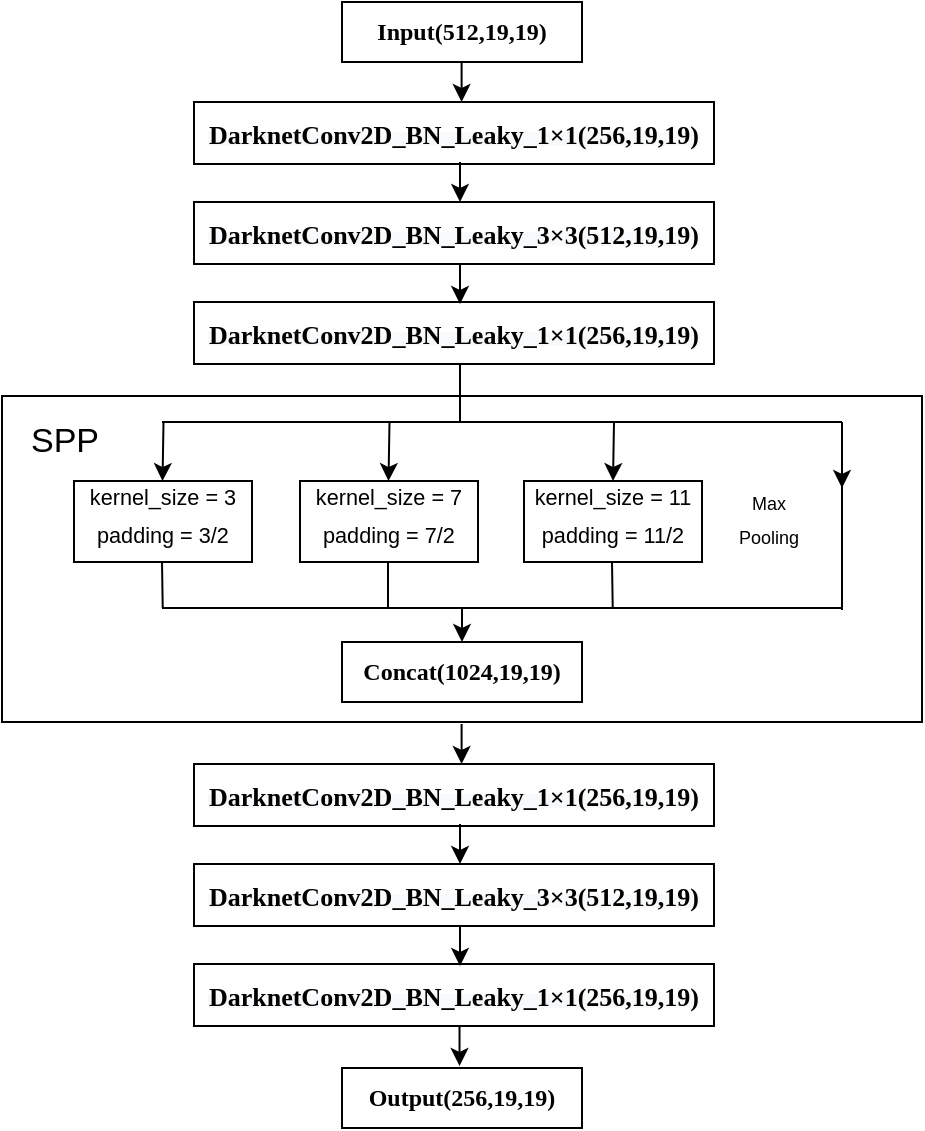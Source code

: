<mxfile version="14.4.8" type="github">
  <diagram id="TGfE5Hp9VfeUdzbMZiZB" name="第 1 页">
    <mxGraphModel dx="1422" dy="800" grid="1" gridSize="10" guides="1" tooltips="1" connect="1" arrows="1" fold="1" page="1" pageScale="1" pageWidth="827" pageHeight="1169" math="0" shadow="0">
      <root>
        <mxCell id="0" />
        <mxCell id="1" parent="0" />
        <mxCell id="wzGuwuQVTWBn12HWUTbO-2" value="" style="rounded=0;whiteSpace=wrap;html=1;" vertex="1" parent="1">
          <mxGeometry x="184" y="317" width="460" height="163" as="geometry" />
        </mxCell>
        <mxCell id="wzGuwuQVTWBn12HWUTbO-4" value="" style="endArrow=none;html=1;" edge="1" parent="1">
          <mxGeometry width="50" height="50" relative="1" as="geometry">
            <mxPoint x="264" y="330" as="sourcePoint" />
            <mxPoint x="604" y="330" as="targetPoint" />
          </mxGeometry>
        </mxCell>
        <mxCell id="wzGuwuQVTWBn12HWUTbO-7" value="" style="endArrow=none;html=1;" edge="1" parent="1">
          <mxGeometry width="50" height="50" relative="1" as="geometry">
            <mxPoint x="413" y="330" as="sourcePoint" />
            <mxPoint x="413" y="301" as="targetPoint" />
          </mxGeometry>
        </mxCell>
        <mxCell id="wzGuwuQVTWBn12HWUTbO-10" value="&lt;font style=&quot;font-size: 17px&quot;&gt;SPP&lt;/font&gt;" style="text;html=1;resizable=0;autosize=1;align=center;verticalAlign=middle;points=[];fillColor=none;strokeColor=none;rounded=0;" vertex="1" parent="1">
          <mxGeometry x="190" y="330" width="50" height="20" as="geometry" />
        </mxCell>
        <mxCell id="wzGuwuQVTWBn12HWUTbO-12" value="&lt;span style=&quot;font-size: 9px&quot;&gt;Max&lt;br style=&quot;font-size: 9px&quot;&gt;Pooling&lt;/span&gt;" style="text;html=1;resizable=0;autosize=1;align=center;verticalAlign=middle;points=[];fillColor=none;strokeColor=none;rounded=0;fontSize=14;" vertex="1" parent="1">
          <mxGeometry x="540" y="358" width="53" height="38" as="geometry" />
        </mxCell>
        <mxCell id="wzGuwuQVTWBn12HWUTbO-14" value="&lt;font style=&quot;font-size: 13px&quot;&gt;&lt;sup&gt;kernel_size = 3&lt;br&gt;padding = 3/2&lt;br&gt;&lt;/sup&gt;&lt;/font&gt;" style="rounded=0;whiteSpace=wrap;html=1;" vertex="1" parent="1">
          <mxGeometry x="220" y="359.5" width="89" height="40.5" as="geometry" />
        </mxCell>
        <mxCell id="wzGuwuQVTWBn12HWUTbO-19" value="" style="endArrow=classic;html=1;" edge="1" parent="1">
          <mxGeometry width="50" height="50" relative="1" as="geometry">
            <mxPoint x="604.0" y="330" as="sourcePoint" />
            <mxPoint x="604.0" y="363" as="targetPoint" />
          </mxGeometry>
        </mxCell>
        <mxCell id="wzGuwuQVTWBn12HWUTbO-20" value="" style="endArrow=none;html=1;" edge="1" parent="1">
          <mxGeometry width="50" height="50" relative="1" as="geometry">
            <mxPoint x="604" y="424" as="sourcePoint" />
            <mxPoint x="604.0" y="356" as="targetPoint" />
          </mxGeometry>
        </mxCell>
        <mxCell id="wzGuwuQVTWBn12HWUTbO-21" value="&lt;span style=&quot;color: rgb(0 , 0 , 0) ; font-style: normal ; letter-spacing: normal ; text-align: center ; text-indent: 0px ; text-transform: none ; word-spacing: 0px ; background-color: rgb(248 , 249 , 250) ; display: inline ; float: none&quot;&gt;&lt;font face=&quot;Times New Roman&quot; size=&quot;1&quot;&gt;&lt;b style=&quot;font-size: 13px&quot;&gt;DarknetConv2D_BN_Leaky_3×3(512&lt;/b&gt;&lt;/font&gt;&lt;b style=&quot;font-family: &amp;#34;times new roman&amp;#34; ; font-size: 13px&quot;&gt;,19,19&lt;/b&gt;&lt;font face=&quot;Times New Roman&quot; size=&quot;1&quot;&gt;&lt;b style=&quot;font-size: 13px&quot;&gt;)&lt;/b&gt;&lt;/font&gt;&lt;/span&gt;" style="rounded=0;whiteSpace=wrap;html=1;strokeWidth=1;fontSize=7;" vertex="1" parent="1">
          <mxGeometry x="280" y="220" width="260" height="31" as="geometry" />
        </mxCell>
        <mxCell id="wzGuwuQVTWBn12HWUTbO-23" value="&lt;span style=&quot;color: rgb(0 , 0 , 0) ; font-style: normal ; letter-spacing: normal ; text-align: center ; text-indent: 0px ; text-transform: none ; word-spacing: 0px ; background-color: rgb(248 , 249 , 250) ; display: inline ; float: none&quot;&gt;&lt;font face=&quot;Times New Roman&quot; size=&quot;1&quot;&gt;&lt;b style=&quot;font-size: 13px&quot;&gt;DarknetConv2D_BN_Leaky_1×1(&lt;/b&gt;&lt;/font&gt;&lt;b style=&quot;font-family: &amp;#34;times new roman&amp;#34; ; font-size: 13px&quot;&gt;256,19,19&lt;/b&gt;&lt;font face=&quot;Times New Roman&quot; size=&quot;1&quot;&gt;&lt;b style=&quot;font-size: 13px&quot;&gt;)&lt;/b&gt;&lt;/font&gt;&lt;/span&gt;" style="rounded=0;whiteSpace=wrap;html=1;strokeWidth=1;fontSize=7;" vertex="1" parent="1">
          <mxGeometry x="280" y="270" width="260" height="31" as="geometry" />
        </mxCell>
        <mxCell id="wzGuwuQVTWBn12HWUTbO-24" value="&lt;font face=&quot;Times New Roman&quot;&gt;&lt;span&gt;Input(512,19,19)&lt;/span&gt;&lt;/font&gt;" style="rounded=0;whiteSpace=wrap;html=1;fontStyle=1" vertex="1" parent="1">
          <mxGeometry x="354" y="120" width="120" height="30" as="geometry" />
        </mxCell>
        <mxCell id="wzGuwuQVTWBn12HWUTbO-25" value="&lt;span style=&quot;color: rgb(0 , 0 , 0) ; font-style: normal ; letter-spacing: normal ; text-align: center ; text-indent: 0px ; text-transform: none ; word-spacing: 0px ; background-color: rgb(248 , 249 , 250) ; display: inline ; float: none&quot;&gt;&lt;font face=&quot;Times New Roman&quot; size=&quot;1&quot;&gt;&lt;b style=&quot;font-size: 13px&quot;&gt;DarknetConv2D_BN_Leaky_1×1(&lt;/b&gt;&lt;/font&gt;&lt;b style=&quot;font-family: &amp;#34;times new roman&amp;#34; ; font-size: 13px&quot;&gt;256,19,19&lt;/b&gt;&lt;font face=&quot;Times New Roman&quot; size=&quot;1&quot;&gt;&lt;b style=&quot;font-size: 13px&quot;&gt;)&lt;/b&gt;&lt;/font&gt;&lt;/span&gt;" style="rounded=0;whiteSpace=wrap;html=1;strokeWidth=1;fontSize=7;" vertex="1" parent="1">
          <mxGeometry x="280" y="170" width="260" height="31" as="geometry" />
        </mxCell>
        <mxCell id="wzGuwuQVTWBn12HWUTbO-29" value="&lt;font style=&quot;font-size: 13px&quot;&gt;&lt;sup&gt;kernel_size = 7&lt;br&gt;padding = 7/2&lt;br&gt;&lt;/sup&gt;&lt;/font&gt;" style="rounded=0;whiteSpace=wrap;html=1;" vertex="1" parent="1">
          <mxGeometry x="333" y="359.5" width="89" height="40.5" as="geometry" />
        </mxCell>
        <mxCell id="wzGuwuQVTWBn12HWUTbO-30" value="&lt;font style=&quot;font-size: 13px&quot;&gt;&lt;sup&gt;kernel_size = 11&lt;br&gt;padding = 11/2&lt;br&gt;&lt;/sup&gt;&lt;/font&gt;" style="rounded=0;whiteSpace=wrap;html=1;" vertex="1" parent="1">
          <mxGeometry x="445" y="359.5" width="89" height="40.5" as="geometry" />
        </mxCell>
        <mxCell id="wzGuwuQVTWBn12HWUTbO-31" value="" style="endArrow=classic;html=1;entryX=0.5;entryY=0;entryDx=0;entryDy=0;" edge="1" parent="1" target="wzGuwuQVTWBn12HWUTbO-30">
          <mxGeometry width="50" height="50" relative="1" as="geometry">
            <mxPoint x="490" y="330" as="sourcePoint" />
            <mxPoint x="489.3" y="350" as="targetPoint" />
          </mxGeometry>
        </mxCell>
        <mxCell id="wzGuwuQVTWBn12HWUTbO-32" value="" style="endArrow=classic;html=1;entryX=0.5;entryY=0;entryDx=0;entryDy=0;" edge="1" parent="1">
          <mxGeometry width="50" height="50" relative="1" as="geometry">
            <mxPoint x="377.75" y="330.0" as="sourcePoint" />
            <mxPoint x="377.25" y="359.5" as="targetPoint" />
          </mxGeometry>
        </mxCell>
        <mxCell id="wzGuwuQVTWBn12HWUTbO-33" value="" style="endArrow=classic;html=1;entryX=0.5;entryY=0;entryDx=0;entryDy=0;" edge="1" parent="1">
          <mxGeometry width="50" height="50" relative="1" as="geometry">
            <mxPoint x="264.75" y="330.0" as="sourcePoint" />
            <mxPoint x="264.25" y="359.5" as="targetPoint" />
          </mxGeometry>
        </mxCell>
        <mxCell id="wzGuwuQVTWBn12HWUTbO-35" value="" style="endArrow=none;html=1;" edge="1" parent="1">
          <mxGeometry width="50" height="50" relative="1" as="geometry">
            <mxPoint x="264" y="423" as="sourcePoint" />
            <mxPoint x="604" y="423" as="targetPoint" />
          </mxGeometry>
        </mxCell>
        <mxCell id="wzGuwuQVTWBn12HWUTbO-37" value="" style="endArrow=none;html=1;" edge="1" parent="1">
          <mxGeometry width="50" height="50" relative="1" as="geometry">
            <mxPoint x="377" y="400" as="sourcePoint" />
            <mxPoint x="377" y="423" as="targetPoint" />
          </mxGeometry>
        </mxCell>
        <mxCell id="wzGuwuQVTWBn12HWUTbO-38" value="" style="endArrow=none;html=1;" edge="1" parent="1">
          <mxGeometry width="50" height="50" relative="1" as="geometry">
            <mxPoint x="489" y="400" as="sourcePoint" />
            <mxPoint x="489.36" y="423" as="targetPoint" />
          </mxGeometry>
        </mxCell>
        <mxCell id="wzGuwuQVTWBn12HWUTbO-39" value="" style="endArrow=none;html=1;" edge="1" parent="1">
          <mxGeometry width="50" height="50" relative="1" as="geometry">
            <mxPoint x="264" y="400" as="sourcePoint" />
            <mxPoint x="264.36" y="423" as="targetPoint" />
          </mxGeometry>
        </mxCell>
        <mxCell id="wzGuwuQVTWBn12HWUTbO-40" value="" style="endArrow=classic;html=1;" edge="1" parent="1">
          <mxGeometry width="50" height="50" relative="1" as="geometry">
            <mxPoint x="414" y="423" as="sourcePoint" />
            <mxPoint x="414" y="440" as="targetPoint" />
          </mxGeometry>
        </mxCell>
        <mxCell id="wzGuwuQVTWBn12HWUTbO-42" value="" style="endArrow=classic;html=1;" edge="1" parent="1">
          <mxGeometry width="50" height="50" relative="1" as="geometry">
            <mxPoint x="413.8" y="150" as="sourcePoint" />
            <mxPoint x="413.8" y="170" as="targetPoint" />
          </mxGeometry>
        </mxCell>
        <mxCell id="wzGuwuQVTWBn12HWUTbO-43" value="" style="endArrow=classic;html=1;" edge="1" parent="1">
          <mxGeometry width="50" height="50" relative="1" as="geometry">
            <mxPoint x="413" y="200" as="sourcePoint" />
            <mxPoint x="413" y="220" as="targetPoint" />
          </mxGeometry>
        </mxCell>
        <mxCell id="wzGuwuQVTWBn12HWUTbO-44" value="" style="endArrow=classic;html=1;" edge="1" parent="1">
          <mxGeometry width="50" height="50" relative="1" as="geometry">
            <mxPoint x="413" y="251" as="sourcePoint" />
            <mxPoint x="413" y="271" as="targetPoint" />
          </mxGeometry>
        </mxCell>
        <mxCell id="wzGuwuQVTWBn12HWUTbO-45" value="&lt;span style=&quot;color: rgb(0 , 0 , 0) ; font-style: normal ; letter-spacing: normal ; text-align: center ; text-indent: 0px ; text-transform: none ; word-spacing: 0px ; background-color: rgb(248 , 249 , 250) ; display: inline ; float: none&quot;&gt;&lt;font face=&quot;Times New Roman&quot; size=&quot;1&quot;&gt;&lt;b style=&quot;font-size: 13px&quot;&gt;DarknetConv2D_BN_Leaky_3×3(512&lt;/b&gt;&lt;/font&gt;&lt;b style=&quot;font-family: &amp;#34;times new roman&amp;#34; ; font-size: 13px&quot;&gt;,19,19&lt;/b&gt;&lt;font face=&quot;Times New Roman&quot; size=&quot;1&quot;&gt;&lt;b style=&quot;font-size: 13px&quot;&gt;)&lt;/b&gt;&lt;/font&gt;&lt;/span&gt;" style="rounded=0;whiteSpace=wrap;html=1;strokeWidth=1;fontSize=7;" vertex="1" parent="1">
          <mxGeometry x="280" y="551" width="260" height="31" as="geometry" />
        </mxCell>
        <mxCell id="wzGuwuQVTWBn12HWUTbO-46" value="&lt;span style=&quot;color: rgb(0 , 0 , 0) ; font-style: normal ; letter-spacing: normal ; text-align: center ; text-indent: 0px ; text-transform: none ; word-spacing: 0px ; background-color: rgb(248 , 249 , 250) ; display: inline ; float: none&quot;&gt;&lt;font face=&quot;Times New Roman&quot; size=&quot;1&quot;&gt;&lt;b style=&quot;font-size: 13px&quot;&gt;DarknetConv2D_BN_Leaky_1×1(&lt;/b&gt;&lt;/font&gt;&lt;b style=&quot;font-family: &amp;#34;times new roman&amp;#34; ; font-size: 13px&quot;&gt;256,19,19&lt;/b&gt;&lt;font face=&quot;Times New Roman&quot; size=&quot;1&quot;&gt;&lt;b style=&quot;font-size: 13px&quot;&gt;)&lt;/b&gt;&lt;/font&gt;&lt;/span&gt;" style="rounded=0;whiteSpace=wrap;html=1;strokeWidth=1;fontSize=7;" vertex="1" parent="1">
          <mxGeometry x="280" y="601" width="260" height="31" as="geometry" />
        </mxCell>
        <mxCell id="wzGuwuQVTWBn12HWUTbO-47" value="&lt;font face=&quot;Times New Roman&quot;&gt;&lt;span&gt;Concat(1024,19,19)&lt;/span&gt;&lt;/font&gt;" style="rounded=0;whiteSpace=wrap;html=1;fontStyle=1" vertex="1" parent="1">
          <mxGeometry x="354" y="440" width="120" height="30" as="geometry" />
        </mxCell>
        <mxCell id="wzGuwuQVTWBn12HWUTbO-48" value="&lt;span style=&quot;color: rgb(0 , 0 , 0) ; font-style: normal ; letter-spacing: normal ; text-align: center ; text-indent: 0px ; text-transform: none ; word-spacing: 0px ; background-color: rgb(248 , 249 , 250) ; display: inline ; float: none&quot;&gt;&lt;font face=&quot;Times New Roman&quot; size=&quot;1&quot;&gt;&lt;b style=&quot;font-size: 13px&quot;&gt;DarknetConv2D_BN_Leaky_1×1(&lt;/b&gt;&lt;/font&gt;&lt;b style=&quot;font-family: &amp;#34;times new roman&amp;#34; ; font-size: 13px&quot;&gt;256,19,19&lt;/b&gt;&lt;font face=&quot;Times New Roman&quot; size=&quot;1&quot;&gt;&lt;b style=&quot;font-size: 13px&quot;&gt;)&lt;/b&gt;&lt;/font&gt;&lt;/span&gt;" style="rounded=0;whiteSpace=wrap;html=1;strokeWidth=1;fontSize=7;" vertex="1" parent="1">
          <mxGeometry x="280" y="501" width="260" height="31" as="geometry" />
        </mxCell>
        <mxCell id="wzGuwuQVTWBn12HWUTbO-49" value="" style="endArrow=classic;html=1;" edge="1" parent="1">
          <mxGeometry width="50" height="50" relative="1" as="geometry">
            <mxPoint x="413.8" y="481" as="sourcePoint" />
            <mxPoint x="413.8" y="501" as="targetPoint" />
          </mxGeometry>
        </mxCell>
        <mxCell id="wzGuwuQVTWBn12HWUTbO-50" value="" style="endArrow=classic;html=1;" edge="1" parent="1">
          <mxGeometry width="50" height="50" relative="1" as="geometry">
            <mxPoint x="413" y="531" as="sourcePoint" />
            <mxPoint x="413" y="551" as="targetPoint" />
          </mxGeometry>
        </mxCell>
        <mxCell id="wzGuwuQVTWBn12HWUTbO-51" value="" style="endArrow=classic;html=1;" edge="1" parent="1">
          <mxGeometry width="50" height="50" relative="1" as="geometry">
            <mxPoint x="413" y="582" as="sourcePoint" />
            <mxPoint x="413" y="602" as="targetPoint" />
          </mxGeometry>
        </mxCell>
        <mxCell id="wzGuwuQVTWBn12HWUTbO-52" value="&lt;font face=&quot;Times New Roman&quot;&gt;&lt;span&gt;Output(256,19,19)&lt;/span&gt;&lt;/font&gt;" style="rounded=0;whiteSpace=wrap;html=1;fontStyle=1" vertex="1" parent="1">
          <mxGeometry x="354" y="653" width="120" height="30" as="geometry" />
        </mxCell>
        <mxCell id="wzGuwuQVTWBn12HWUTbO-54" value="" style="endArrow=classic;html=1;" edge="1" parent="1">
          <mxGeometry width="50" height="50" relative="1" as="geometry">
            <mxPoint x="412.76" y="632.0" as="sourcePoint" />
            <mxPoint x="412.76" y="652.0" as="targetPoint" />
          </mxGeometry>
        </mxCell>
      </root>
    </mxGraphModel>
  </diagram>
</mxfile>
